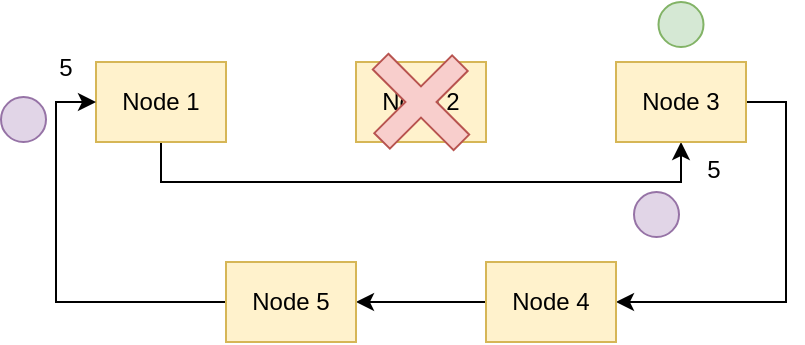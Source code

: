 <mxfile version="13.3.1" type="device"><diagram id="wL1exTTwy8Xu6b5u31cX" name="Page-1"><mxGraphModel dx="1422" dy="816" grid="1" gridSize="10" guides="1" tooltips="1" connect="1" arrows="1" fold="1" page="1" pageScale="1" pageWidth="850" pageHeight="1100" math="0" shadow="0"><root><mxCell id="0"/><mxCell id="1" parent="0"/><mxCell id="fTDcHYI1qJwwmS8cX8hG-8" style="edgeStyle=orthogonalEdgeStyle;rounded=0;orthogonalLoop=1;jettySize=auto;html=1;exitX=0.5;exitY=0;exitDx=0;exitDy=0;entryX=0.5;entryY=1;entryDx=0;entryDy=0;startArrow=none;startFill=0;" edge="1" parent="1" source="8og61H-3Wy-bPo7LHQyr-12" target="8og61H-3Wy-bPo7LHQyr-16"><mxGeometry relative="1" as="geometry"><Array as="points"><mxPoint x="188" y="240"/><mxPoint x="448" y="240"/></Array></mxGeometry></mxCell><mxCell id="8og61H-3Wy-bPo7LHQyr-12" value="Node 1" style="rounded=0;whiteSpace=wrap;html=1;fillColor=#fff2cc;strokeColor=#d6b656;" parent="1" vertex="1"><mxGeometry x="155" y="180" width="65" height="40" as="geometry"/></mxCell><mxCell id="8og61H-3Wy-bPo7LHQyr-14" value="Node 2" style="rounded=0;whiteSpace=wrap;html=1;fillColor=#fff2cc;strokeColor=#d6b656;" parent="1" vertex="1"><mxGeometry x="285" y="180" width="65" height="40" as="geometry"/></mxCell><mxCell id="fTDcHYI1qJwwmS8cX8hG-1" style="edgeStyle=orthogonalEdgeStyle;rounded=0;orthogonalLoop=1;jettySize=auto;html=1;exitX=1;exitY=0.5;exitDx=0;exitDy=0;entryX=1;entryY=0.5;entryDx=0;entryDy=0;startArrow=none;startFill=0;" edge="1" parent="1" source="8og61H-3Wy-bPo7LHQyr-16" target="8og61H-3Wy-bPo7LHQyr-19"><mxGeometry relative="1" as="geometry"/></mxCell><mxCell id="8og61H-3Wy-bPo7LHQyr-16" value="Node 3" style="rounded=0;whiteSpace=wrap;html=1;fillColor=#fff2cc;strokeColor=#d6b656;" parent="1" vertex="1"><mxGeometry x="415" y="180" width="65" height="40" as="geometry"/></mxCell><mxCell id="fTDcHYI1qJwwmS8cX8hG-2" style="edgeStyle=orthogonalEdgeStyle;rounded=0;orthogonalLoop=1;jettySize=auto;html=1;exitX=0;exitY=0.5;exitDx=0;exitDy=0;entryX=1;entryY=0.5;entryDx=0;entryDy=0;startArrow=none;startFill=0;" edge="1" parent="1" source="8og61H-3Wy-bPo7LHQyr-19" target="8og61H-3Wy-bPo7LHQyr-21"><mxGeometry relative="1" as="geometry"/></mxCell><mxCell id="8og61H-3Wy-bPo7LHQyr-19" value="Node 4" style="rounded=0;whiteSpace=wrap;html=1;fillColor=#fff2cc;strokeColor=#d6b656;" parent="1" vertex="1"><mxGeometry x="350" y="280" width="65" height="40" as="geometry"/></mxCell><mxCell id="fTDcHYI1qJwwmS8cX8hG-7" style="edgeStyle=orthogonalEdgeStyle;rounded=0;orthogonalLoop=1;jettySize=auto;html=1;exitX=0;exitY=0.5;exitDx=0;exitDy=0;entryX=0;entryY=0.5;entryDx=0;entryDy=0;startArrow=none;startFill=0;" edge="1" parent="1" source="8og61H-3Wy-bPo7LHQyr-21" target="8og61H-3Wy-bPo7LHQyr-12"><mxGeometry relative="1" as="geometry"/></mxCell><mxCell id="8og61H-3Wy-bPo7LHQyr-21" value="Node 5" style="rounded=0;whiteSpace=wrap;html=1;fillColor=#fff2cc;strokeColor=#d6b656;" parent="1" vertex="1"><mxGeometry x="220" y="280" width="65" height="40" as="geometry"/></mxCell><mxCell id="8og61H-3Wy-bPo7LHQyr-32" value="" style="ellipse;whiteSpace=wrap;html=1;aspect=fixed;fillColor=#d5e8d4;strokeColor=#82b366;" parent="1" vertex="1"><mxGeometry x="436.25" y="150" width="22.5" height="22.5" as="geometry"/></mxCell><mxCell id="8og61H-3Wy-bPo7LHQyr-38" value="5" style="text;html=1;strokeColor=none;fillColor=none;align=center;verticalAlign=middle;whiteSpace=wrap;rounded=0;" parent="1" vertex="1"><mxGeometry x="454" y="224" width="20" height="20" as="geometry"/></mxCell><mxCell id="fTDcHYI1qJwwmS8cX8hG-5" value="" style="ellipse;whiteSpace=wrap;html=1;aspect=fixed;fillColor=#e1d5e7;strokeColor=#9673a6;" vertex="1" parent="1"><mxGeometry x="424" y="245" width="22.5" height="22.5" as="geometry"/></mxCell><mxCell id="fTDcHYI1qJwwmS8cX8hG-6" value="" style="ellipse;whiteSpace=wrap;html=1;aspect=fixed;fillColor=#e1d5e7;strokeColor=#9673a6;" vertex="1" parent="1"><mxGeometry x="107.5" y="197.5" width="22.5" height="22.5" as="geometry"/></mxCell><mxCell id="fTDcHYI1qJwwmS8cX8hG-9" value="5" style="text;html=1;strokeColor=none;fillColor=none;align=center;verticalAlign=middle;whiteSpace=wrap;rounded=0;" vertex="1" parent="1"><mxGeometry x="130" y="172.5" width="20" height="20" as="geometry"/></mxCell><mxCell id="fTDcHYI1qJwwmS8cX8hG-10" value="" style="shape=cross;whiteSpace=wrap;html=1;fillColor=#f8cecc;strokeColor=#b85450;rotation=45;" vertex="1" parent="1"><mxGeometry x="288.93" y="172.49" width="57.13" height="55.03" as="geometry"/></mxCell></root></mxGraphModel></diagram></mxfile>